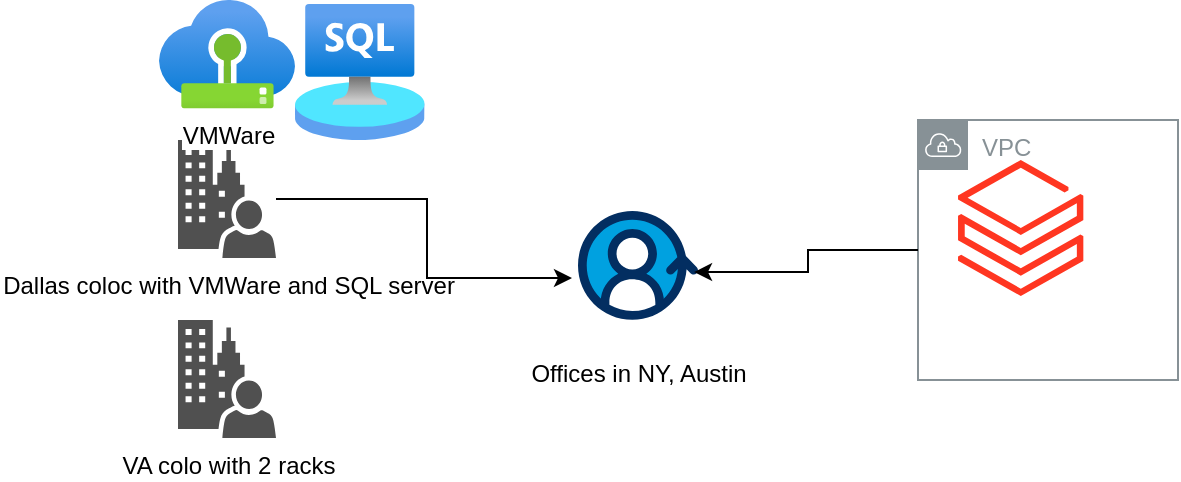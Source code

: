 <mxfile version="24.0.2" type="github">
  <diagram name="Page-1" id="Sqdr8RHEKjuYtyh0Mfol">
    <mxGraphModel dx="1434" dy="822" grid="1" gridSize="10" guides="1" tooltips="1" connect="1" arrows="1" fold="1" page="1" pageScale="1" pageWidth="850" pageHeight="1100" math="0" shadow="0">
      <root>
        <mxCell id="0" />
        <mxCell id="1" parent="0" />
        <mxCell id="zm_arQhhgEwM8a-IruTv-1" value="Dallas coloc with VMWare and SQL server" style="sketch=0;pointerEvents=1;shadow=0;dashed=0;html=1;strokeColor=none;fillColor=#505050;labelPosition=center;verticalLabelPosition=bottom;verticalAlign=top;outlineConnect=0;align=center;shape=mxgraph.office.users.on_premises_user;" vertex="1" parent="1">
          <mxGeometry x="150" y="150" width="49" height="59" as="geometry" />
        </mxCell>
        <mxCell id="zm_arQhhgEwM8a-IruTv-2" value="VA colo with 2 racks" style="sketch=0;pointerEvents=1;shadow=0;dashed=0;html=1;strokeColor=none;fillColor=#505050;labelPosition=center;verticalLabelPosition=bottom;verticalAlign=top;outlineConnect=0;align=center;shape=mxgraph.office.users.on_premises_user;" vertex="1" parent="1">
          <mxGeometry x="150" y="240" width="49" height="59" as="geometry" />
        </mxCell>
        <mxCell id="zm_arQhhgEwM8a-IruTv-3" value="" style="image;aspect=fixed;html=1;points=[];align=center;fontSize=12;image=img/lib/azure2/analytics/Azure_Databricks.svg;" vertex="1" parent="1">
          <mxGeometry x="540" y="160" width="62.8" height="68" as="geometry" />
        </mxCell>
        <mxCell id="zm_arQhhgEwM8a-IruTv-4" value="Offices in NY, Austin" style="verticalLabelPosition=bottom;aspect=fixed;html=1;shape=mxgraph.salesforce.customer_360;" vertex="1" parent="1">
          <mxGeometry x="350" y="185.4" width="60" height="54.6" as="geometry" />
        </mxCell>
        <mxCell id="zm_arQhhgEwM8a-IruTv-5" value="VPC" style="sketch=0;outlineConnect=0;gradientColor=none;html=1;whiteSpace=wrap;fontSize=12;fontStyle=0;shape=mxgraph.aws4.group;grIcon=mxgraph.aws4.group_vpc;strokeColor=#879196;fillColor=none;verticalAlign=top;align=left;spacingLeft=30;fontColor=#879196;dashed=0;" vertex="1" parent="1">
          <mxGeometry x="520" y="140" width="130" height="130" as="geometry" />
        </mxCell>
        <mxCell id="zm_arQhhgEwM8a-IruTv-6" value="VMWare" style="image;aspect=fixed;html=1;points=[];align=center;fontSize=12;image=img/lib/azure2/azure_vmware_solution/AVS.svg;" vertex="1" parent="1">
          <mxGeometry x="140.5" y="80" width="68" height="54.2" as="geometry" />
        </mxCell>
        <mxCell id="zm_arQhhgEwM8a-IruTv-7" value="" style="image;aspect=fixed;html=1;points=[];align=center;fontSize=12;image=img/lib/azure2/other/Arc_SQL_Server.svg;" vertex="1" parent="1">
          <mxGeometry x="208.5" y="82" width="64.8" height="68" as="geometry" />
        </mxCell>
        <mxCell id="zm_arQhhgEwM8a-IruTv-8" style="edgeStyle=orthogonalEdgeStyle;rounded=0;orthogonalLoop=1;jettySize=auto;html=1;entryX=-0.05;entryY=0.616;entryDx=0;entryDy=0;entryPerimeter=0;" edge="1" parent="1" source="zm_arQhhgEwM8a-IruTv-1" target="zm_arQhhgEwM8a-IruTv-4">
          <mxGeometry relative="1" as="geometry" />
        </mxCell>
        <mxCell id="zm_arQhhgEwM8a-IruTv-9" style="edgeStyle=orthogonalEdgeStyle;rounded=0;orthogonalLoop=1;jettySize=auto;html=1;entryX=0.967;entryY=0.561;entryDx=0;entryDy=0;entryPerimeter=0;" edge="1" parent="1" source="zm_arQhhgEwM8a-IruTv-5" target="zm_arQhhgEwM8a-IruTv-4">
          <mxGeometry relative="1" as="geometry" />
        </mxCell>
      </root>
    </mxGraphModel>
  </diagram>
</mxfile>
